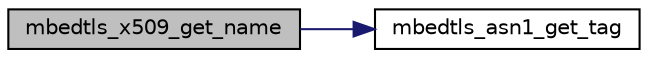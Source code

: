 digraph "mbedtls_x509_get_name"
{
 // LATEX_PDF_SIZE
  edge [fontname="Helvetica",fontsize="10",labelfontname="Helvetica",labelfontsize="10"];
  node [fontname="Helvetica",fontsize="10",shape=record];
  rankdir="LR";
  Node1 [label="mbedtls_x509_get_name",height=0.2,width=0.4,color="black", fillcolor="grey75", style="filled", fontcolor="black",tooltip=" "];
  Node1 -> Node2 [color="midnightblue",fontsize="10",style="solid",fontname="Helvetica"];
  Node2 [label="mbedtls_asn1_get_tag",height=0.2,width=0.4,color="black", fillcolor="white", style="filled",URL="$d7/d01/group__asn1__module.html#gae8d7dd42a3b99b61d2ef60bc0c2eaf0d",tooltip="Get the tag and length of the tag. Check for the requested tag. Updates the pointer to immediately be..."];
}
